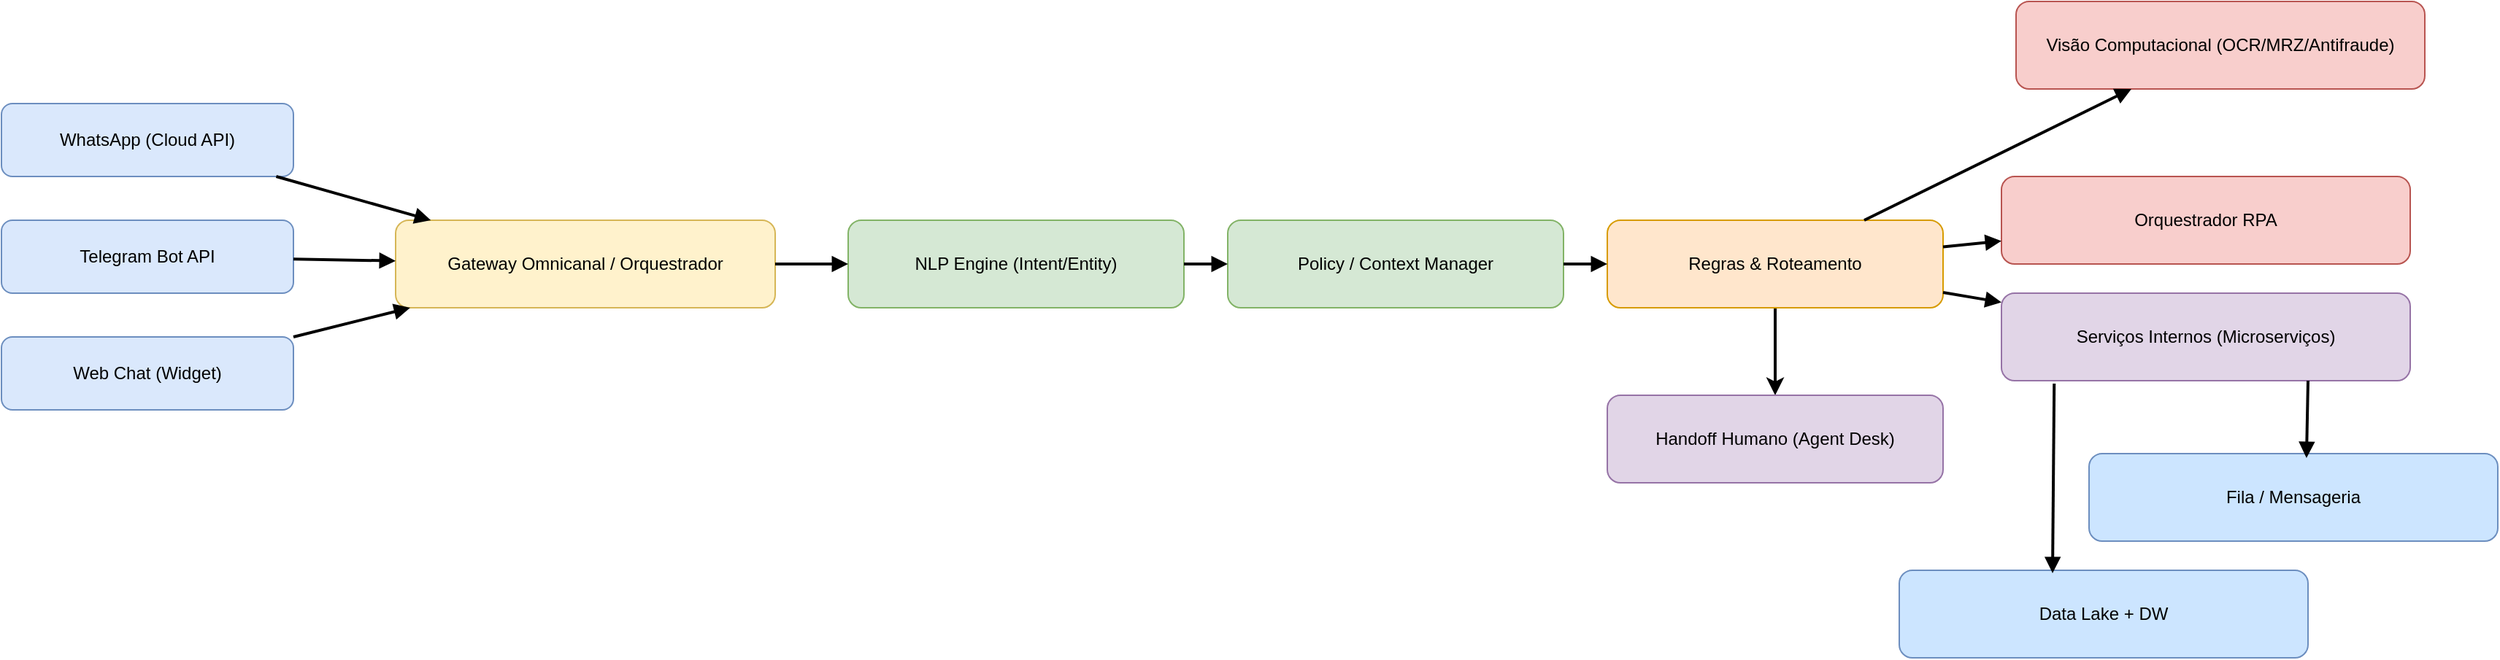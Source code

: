 <mxfile version="28.2.8">
  <diagram id="youvisa_arch_v2" name="Arquitetura_YouVisa">
    <mxGraphModel dx="1705" dy="1783" grid="1" gridSize="10" guides="1" tooltips="1" connect="1" arrows="1" fold="1" page="1" pageScale="1" pageWidth="1600" pageHeight="900" math="0" shadow="0">
      <root>
        <mxCell id="0" />
        <mxCell id="1" parent="0" />
        <mxCell id="whatsapp" value="WhatsApp (Cloud API)" style="shape=rectangle;rounded=1;whiteSpace=wrap;html=1;fillColor=#dae8fc;strokeColor=#6c8ebf;" parent="1" vertex="1">
          <mxGeometry x="60" y="200" width="200" height="50" as="geometry" />
        </mxCell>
        <mxCell id="telegram" value="Telegram Bot API" style="shape=rectangle;rounded=1;whiteSpace=wrap;html=1;fillColor=#dae8fc;strokeColor=#6c8ebf;" parent="1" vertex="1">
          <mxGeometry x="60" y="280" width="200" height="50" as="geometry" />
        </mxCell>
        <mxCell id="web" value="Web Chat (Widget)" style="shape=rectangle;rounded=1;whiteSpace=wrap;html=1;fillColor=#dae8fc;strokeColor=#6c8ebf;" parent="1" vertex="1">
          <mxGeometry x="60" y="360" width="200" height="50" as="geometry" />
        </mxCell>
        <mxCell id="gateway" value="Gateway Omnicanal / Orquestrador" style="shape=rectangle;rounded=1;whiteSpace=wrap;html=1;fillColor=#fff2cc;strokeColor=#d6b656;" parent="1" vertex="1">
          <mxGeometry x="330" y="280" width="260" height="60" as="geometry" />
        </mxCell>
        <mxCell id="nlp" value="NLP Engine (Intent/Entity)" style="shape=rectangle;rounded=1;whiteSpace=wrap;html=1;fillColor=#d5e8d4;strokeColor=#82b366;" parent="1" vertex="1">
          <mxGeometry x="640" y="280" width="230" height="60" as="geometry" />
        </mxCell>
        <mxCell id="policy" value="Policy / Context Manager" style="shape=rectangle;rounded=1;whiteSpace=wrap;html=1;fillColor=#d5e8d4;strokeColor=#82b366;" parent="1" vertex="1">
          <mxGeometry x="900" y="280" width="230" height="60" as="geometry" />
        </mxCell>
        <mxCell id="FThmFjDjbjzRfdR3xQou-3" style="edgeStyle=orthogonalEdgeStyle;rounded=0;orthogonalLoop=1;jettySize=auto;html=1;entryX=0.5;entryY=0;entryDx=0;entryDy=0;strokeWidth=2;" edge="1" parent="1" source="rules" target="handoff">
          <mxGeometry relative="1" as="geometry" />
        </mxCell>
        <mxCell id="rules" value="Regras &amp; Roteamento" style="shape=rectangle;rounded=1;whiteSpace=wrap;html=1;fillColor=#ffe6cc;strokeColor=#d79b00;" parent="1" vertex="1">
          <mxGeometry x="1160" y="280" width="230" height="60" as="geometry" />
        </mxCell>
        <mxCell id="vision" value="Visão Computacional (OCR/MRZ/Antifraude)" style="shape=rectangle;rounded=1;whiteSpace=wrap;html=1;fillColor=#f8cecc;strokeColor=#b85450;" parent="1" vertex="1">
          <mxGeometry x="1440" y="130" width="280" height="60" as="geometry" />
        </mxCell>
        <mxCell id="rpa" value="Orquestrador RPA" style="shape=rectangle;rounded=1;whiteSpace=wrap;html=1;fillColor=#f8cecc;strokeColor=#b85450;" parent="1" vertex="1">
          <mxGeometry x="1430" y="250" width="280" height="60" as="geometry" />
        </mxCell>
        <mxCell id="svc" value="Serviços Internos (Microserviços)" style="shape=rectangle;rounded=1;whiteSpace=wrap;html=1;fillColor=#e1d5e7;strokeColor=#9673a6;" parent="1" vertex="1">
          <mxGeometry x="1430" y="330" width="280" height="60" as="geometry" />
        </mxCell>
        <mxCell id="data" value="Data Lake + DW" style="shape=rectangle;rounded=1;whiteSpace=wrap;html=1;fillColor=#cce5ff;strokeColor=#6c8ebf;" parent="1" vertex="1">
          <mxGeometry x="1360" y="520" width="280" height="60" as="geometry" />
        </mxCell>
        <mxCell id="queue" value="Fila / Mensageria" style="shape=rectangle;rounded=1;whiteSpace=wrap;html=1;fillColor=#cce5ff;strokeColor=#6c8ebf;" parent="1" vertex="1">
          <mxGeometry x="1490" y="440" width="280" height="60" as="geometry" />
        </mxCell>
        <mxCell id="handoff" value="Handoff Humano (Agent Desk)" style="shape=rectangle;rounded=1;whiteSpace=wrap;html=1;fillColor=#e1d5e7;strokeColor=#9673a6;" parent="1" vertex="1">
          <mxGeometry x="1160" y="400" width="230" height="60" as="geometry" />
        </mxCell>
        <mxCell id="e1" style="endArrow=block;strokeWidth=2;rounded=0;" parent="1" source="whatsapp" target="gateway" edge="1">
          <mxGeometry relative="1" as="geometry" />
        </mxCell>
        <mxCell id="e2" style="endArrow=block;strokeWidth=2;rounded=0;" parent="1" source="telegram" target="gateway" edge="1">
          <mxGeometry relative="1" as="geometry" />
        </mxCell>
        <mxCell id="e3" style="endArrow=block;strokeWidth=2;rounded=0;" parent="1" source="web" target="gateway" edge="1">
          <mxGeometry relative="1" as="geometry" />
        </mxCell>
        <mxCell id="e4" style="endArrow=block;strokeWidth=2;rounded=0;" parent="1" source="gateway" target="nlp" edge="1">
          <mxGeometry relative="1" as="geometry" />
        </mxCell>
        <mxCell id="e5" style="endArrow=block;strokeWidth=2;rounded=0;" parent="1" source="nlp" target="policy" edge="1">
          <mxGeometry relative="1" as="geometry" />
        </mxCell>
        <mxCell id="e6" style="endArrow=block;strokeWidth=2;rounded=0;" parent="1" source="policy" target="rules" edge="1">
          <mxGeometry relative="1" as="geometry" />
        </mxCell>
        <mxCell id="e7" style="endArrow=block;strokeWidth=2;rounded=0;" parent="1" source="rules" target="vision" edge="1">
          <mxGeometry relative="1" as="geometry" />
        </mxCell>
        <mxCell id="e8" style="endArrow=block;strokeWidth=2;rounded=0;" parent="1" source="rules" target="rpa" edge="1">
          <mxGeometry relative="1" as="geometry" />
        </mxCell>
        <mxCell id="e9" style="endArrow=block;strokeWidth=2;rounded=0;" parent="1" source="rules" target="svc" edge="1">
          <mxGeometry relative="1" as="geometry" />
        </mxCell>
        <mxCell id="e10" style="endArrow=block;strokeWidth=2;rounded=0;exitX=0.129;exitY=1.033;exitDx=0;exitDy=0;exitPerimeter=0;entryX=0.375;entryY=0.033;entryDx=0;entryDy=0;entryPerimeter=0;" parent="1" source="svc" target="data" edge="1">
          <mxGeometry relative="1" as="geometry" />
        </mxCell>
        <mxCell id="e11" style="endArrow=block;strokeWidth=2;rounded=0;exitX=0.75;exitY=1;exitDx=0;exitDy=0;entryX=0.532;entryY=0.05;entryDx=0;entryDy=0;entryPerimeter=0;" parent="1" source="svc" target="queue" edge="1">
          <mxGeometry relative="1" as="geometry">
            <mxPoint x="1630" y="392" as="sourcePoint" />
          </mxGeometry>
        </mxCell>
      </root>
    </mxGraphModel>
  </diagram>
</mxfile>
